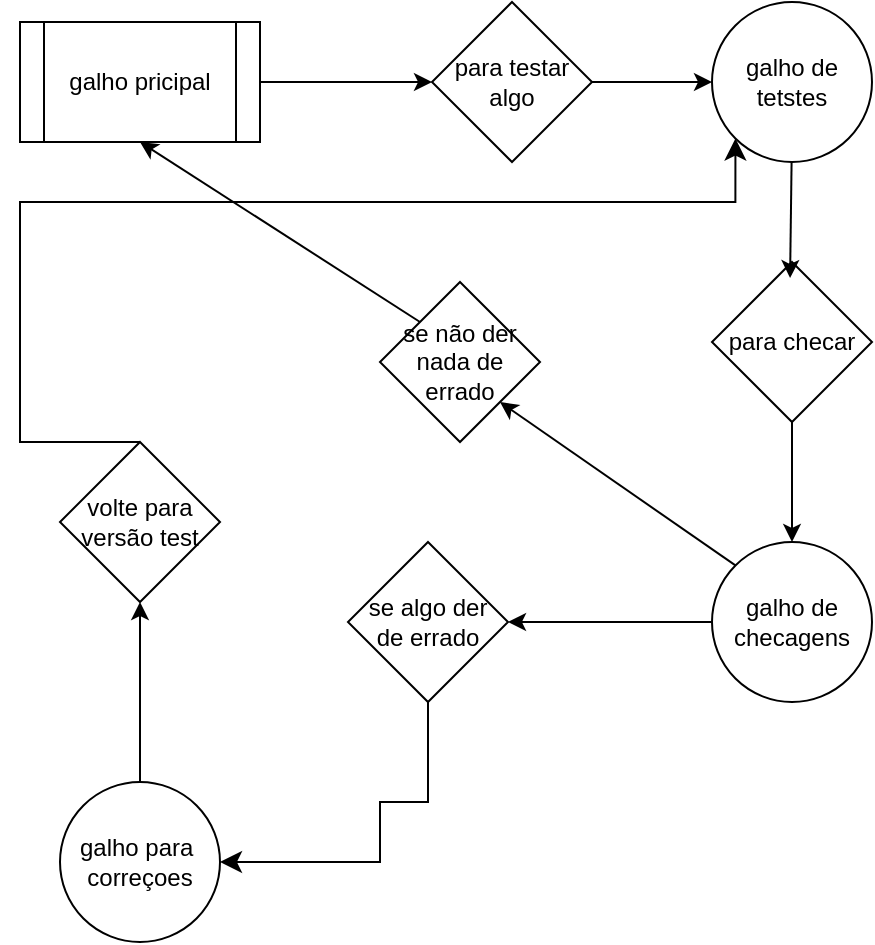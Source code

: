<mxfile>
    <diagram id="4t8YB-V4LkuvLqDLGKD-" name="Page-1">
        <mxGraphModel dx="746" dy="771" grid="1" gridSize="10" guides="1" tooltips="1" connect="1" arrows="1" fold="1" page="1" pageScale="1" pageWidth="827" pageHeight="1169" math="0" shadow="0">
            <root>
                <mxCell id="0"/>
                <mxCell id="1" parent="0"/>
                <mxCell id="5" style="edgeStyle=none;html=1;entryX=0;entryY=0.5;entryDx=0;entryDy=0;" edge="1" parent="1" source="2" target="4">
                    <mxGeometry relative="1" as="geometry"/>
                </mxCell>
                <mxCell id="2" value="galho pricipal" style="shape=process;whiteSpace=wrap;html=1;backgroundOutline=1;" vertex="1" parent="1">
                    <mxGeometry x="210" y="370" width="120" height="60" as="geometry"/>
                </mxCell>
                <mxCell id="3" value="galho de tetstes" style="ellipse;whiteSpace=wrap;html=1;" vertex="1" parent="1">
                    <mxGeometry x="556" y="360" width="80" height="80" as="geometry"/>
                </mxCell>
                <mxCell id="6" style="edgeStyle=none;html=1;entryX=0;entryY=0.5;entryDx=0;entryDy=0;" edge="1" parent="1" source="4" target="3">
                    <mxGeometry relative="1" as="geometry"/>
                </mxCell>
                <mxCell id="4" value="para testar algo" style="rhombus;whiteSpace=wrap;html=1;" vertex="1" parent="1">
                    <mxGeometry x="416" y="360" width="80" height="80" as="geometry"/>
                </mxCell>
                <mxCell id="10" style="edgeStyle=none;html=1;entryX=0.5;entryY=0;entryDx=0;entryDy=0;" edge="1" parent="1" source="7" target="9">
                    <mxGeometry relative="1" as="geometry"/>
                </mxCell>
                <mxCell id="7" value="para checar" style="rhombus;whiteSpace=wrap;html=1;" vertex="1" parent="1">
                    <mxGeometry x="556" y="490" width="80" height="80" as="geometry"/>
                </mxCell>
                <mxCell id="8" style="edgeStyle=none;html=1;entryX=0.488;entryY=0.1;entryDx=0;entryDy=0;entryPerimeter=0;" edge="1" parent="1" source="3" target="7">
                    <mxGeometry relative="1" as="geometry"/>
                </mxCell>
                <mxCell id="15" style="edgeStyle=none;html=1;entryX=1;entryY=0.5;entryDx=0;entryDy=0;" edge="1" parent="1" source="9" target="14">
                    <mxGeometry relative="1" as="geometry"/>
                </mxCell>
                <mxCell id="9" value="galho de checagens" style="ellipse;whiteSpace=wrap;html=1;" vertex="1" parent="1">
                    <mxGeometry x="556" y="630" width="80" height="80" as="geometry"/>
                </mxCell>
                <mxCell id="22" style="edgeStyle=none;html=1;entryX=0.5;entryY=1;entryDx=0;entryDy=0;" edge="1" parent="1" source="11" target="21">
                    <mxGeometry relative="1" as="geometry"/>
                </mxCell>
                <mxCell id="11" value="galho para&amp;nbsp;&lt;div&gt;correçoes&lt;/div&gt;" style="ellipse;whiteSpace=wrap;html=1;" vertex="1" parent="1">
                    <mxGeometry x="230" y="750" width="80" height="80" as="geometry"/>
                </mxCell>
                <mxCell id="14" value="se algo der&lt;div&gt;de errado&lt;/div&gt;" style="rhombus;whiteSpace=wrap;html=1;" vertex="1" parent="1">
                    <mxGeometry x="374" y="630" width="80" height="80" as="geometry"/>
                </mxCell>
                <mxCell id="16" value="" style="edgeStyle=segmentEdgeStyle;endArrow=classic;html=1;curved=0;rounded=0;endSize=8;startSize=8;sourcePerimeterSpacing=0;targetPerimeterSpacing=0;exitX=0.5;exitY=1;exitDx=0;exitDy=0;entryX=1;entryY=0.5;entryDx=0;entryDy=0;" edge="1" parent="1" source="14" target="11">
                    <mxGeometry width="100" relative="1" as="geometry">
                        <mxPoint x="420" y="720" as="sourcePoint"/>
                        <mxPoint x="390" y="790" as="targetPoint"/>
                        <Array as="points">
                            <mxPoint x="414" y="760"/>
                            <mxPoint x="390" y="760"/>
                            <mxPoint x="390" y="790"/>
                        </Array>
                    </mxGeometry>
                </mxCell>
                <mxCell id="20" style="edgeStyle=none;html=1;exitX=0;exitY=0;exitDx=0;exitDy=0;entryX=0.5;entryY=1;entryDx=0;entryDy=0;" edge="1" parent="1" source="18" target="2">
                    <mxGeometry relative="1" as="geometry"/>
                </mxCell>
                <mxCell id="18" value="se não der&lt;div&gt;nada de errado&lt;/div&gt;" style="rhombus;whiteSpace=wrap;html=1;" vertex="1" parent="1">
                    <mxGeometry x="390" y="500" width="80" height="80" as="geometry"/>
                </mxCell>
                <mxCell id="19" style="edgeStyle=none;html=1;exitX=0;exitY=0;exitDx=0;exitDy=0;entryX=1;entryY=1;entryDx=0;entryDy=0;" edge="1" parent="1" source="9" target="18">
                    <mxGeometry relative="1" as="geometry"/>
                </mxCell>
                <mxCell id="21" value="volte para versão test" style="rhombus;whiteSpace=wrap;html=1;" vertex="1" parent="1">
                    <mxGeometry x="230" y="580" width="80" height="80" as="geometry"/>
                </mxCell>
                <mxCell id="23" value="" style="edgeStyle=segmentEdgeStyle;endArrow=classic;html=1;curved=0;rounded=0;endSize=8;startSize=8;sourcePerimeterSpacing=0;targetPerimeterSpacing=0;entryX=0;entryY=1;entryDx=0;entryDy=0;exitX=0.5;exitY=0;exitDx=0;exitDy=0;" edge="1" parent="1" source="21" target="3">
                    <mxGeometry width="100" relative="1" as="geometry">
                        <mxPoint x="260" y="540" as="sourcePoint"/>
                        <mxPoint x="320" y="540" as="targetPoint"/>
                        <Array as="points">
                            <mxPoint x="210" y="580"/>
                            <mxPoint x="210" y="460"/>
                            <mxPoint x="568" y="460"/>
                        </Array>
                    </mxGeometry>
                </mxCell>
            </root>
        </mxGraphModel>
    </diagram>
</mxfile>